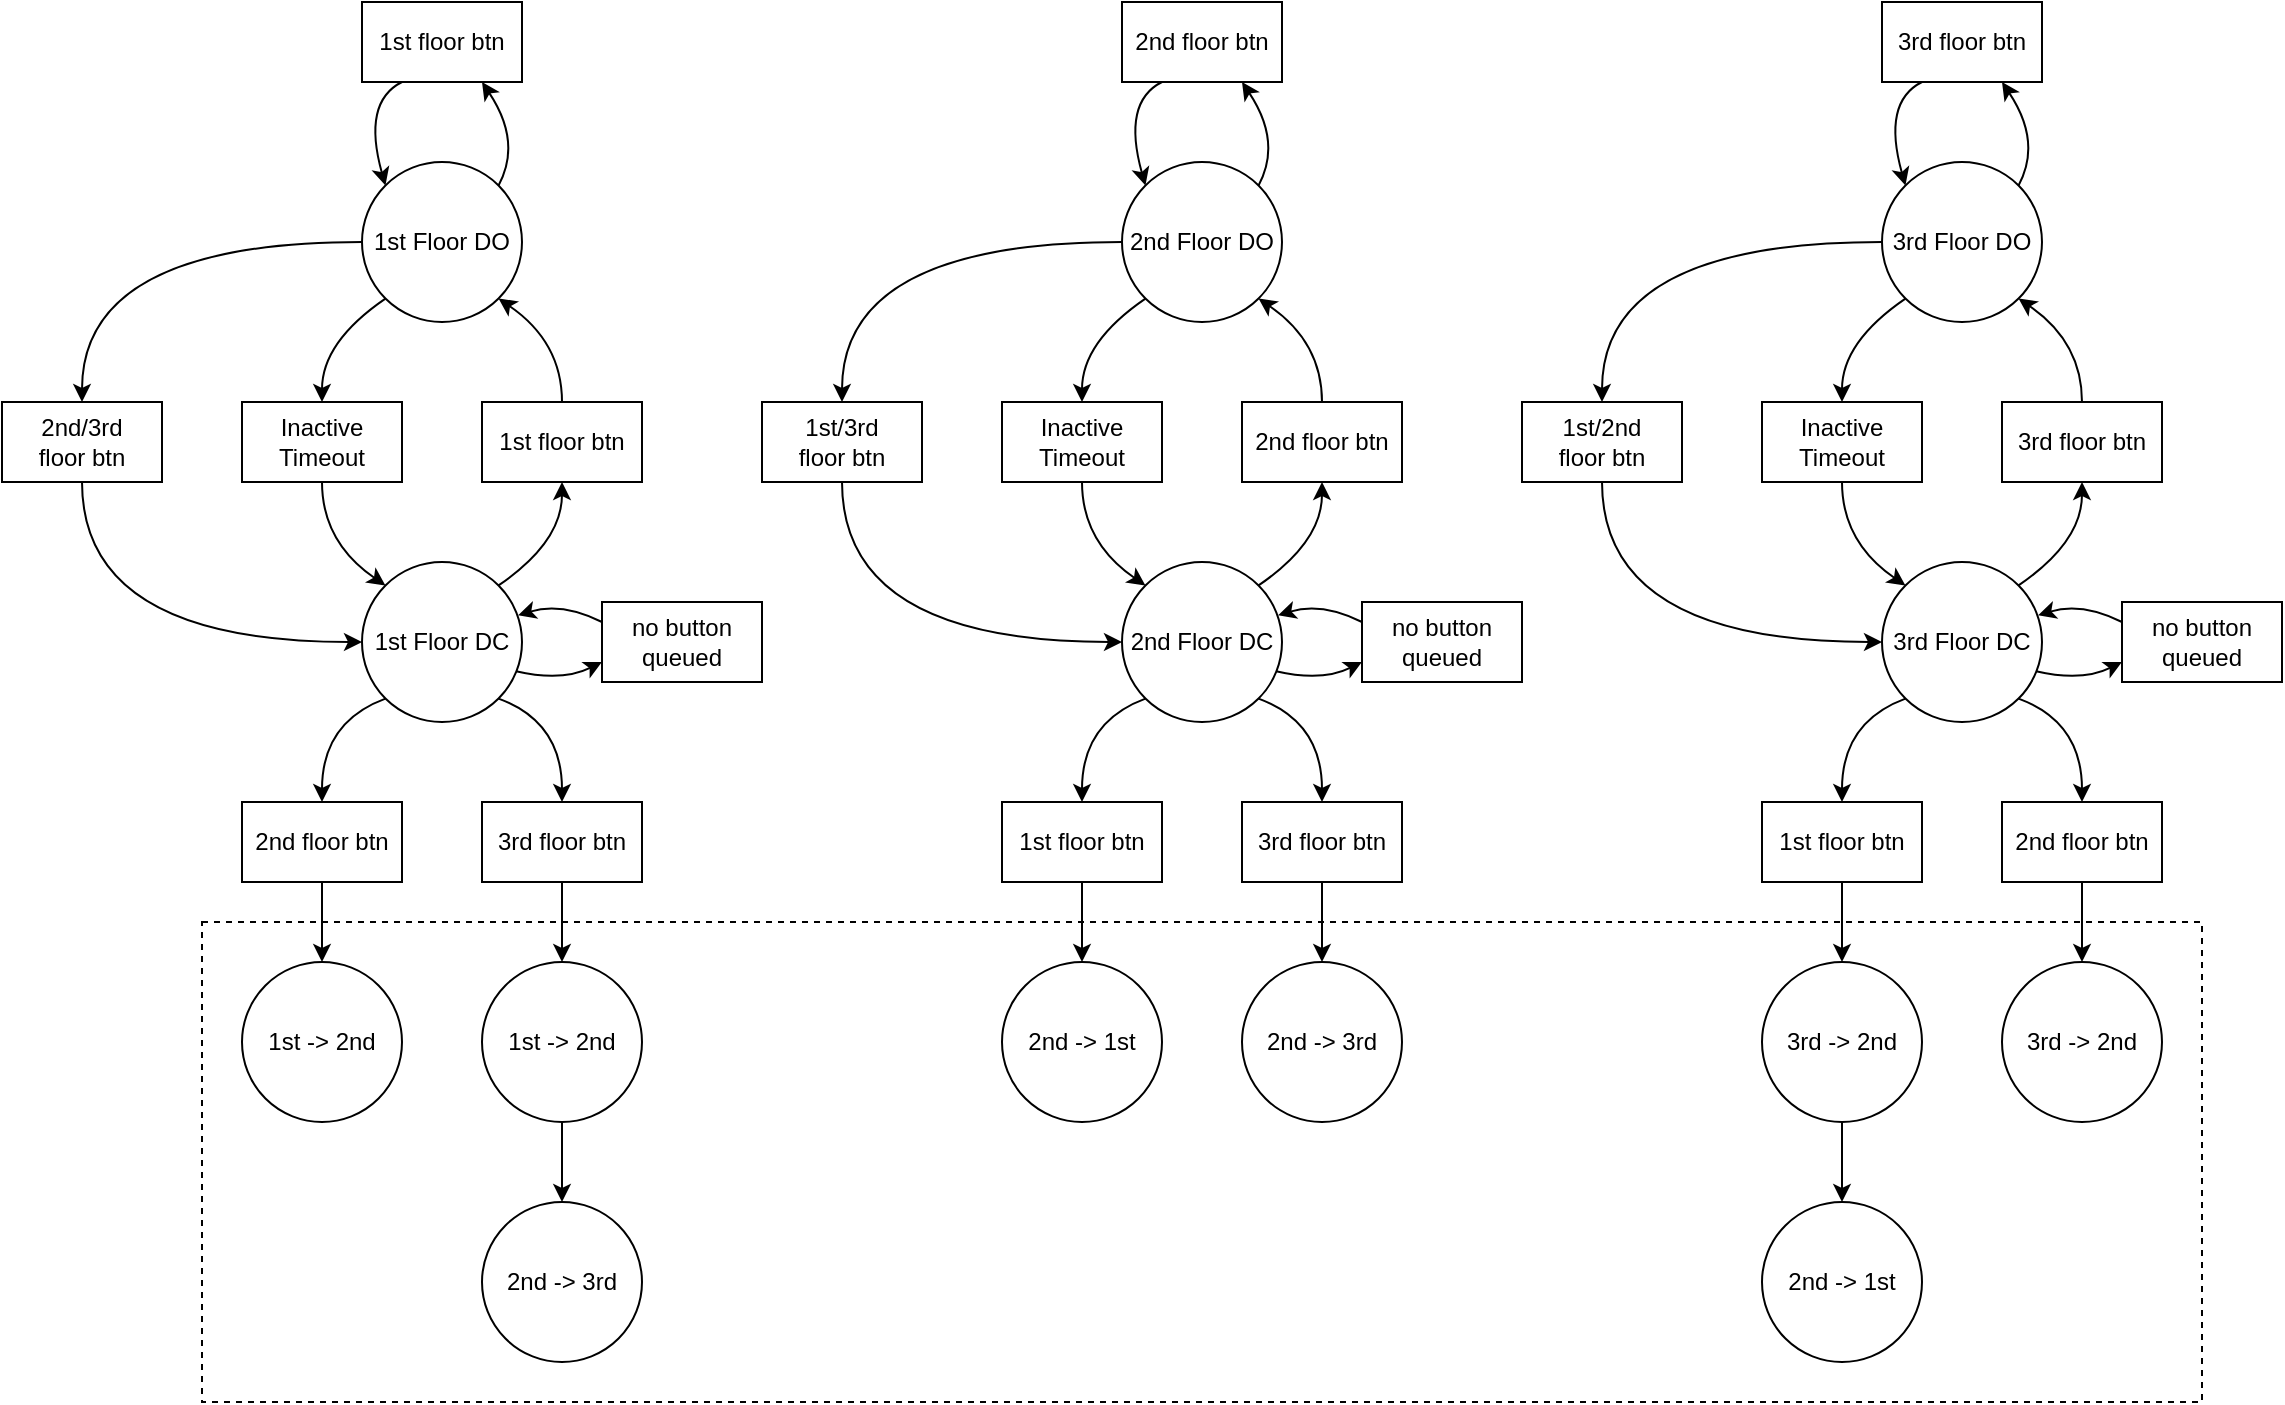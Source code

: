 <mxfile version="24.4.0" type="github">
  <diagram name="Page-1" id="RZ9_eC9KRtQ5JcZ1-EDB">
    <mxGraphModel dx="1304" dy="678" grid="1" gridSize="10" guides="1" tooltips="1" connect="1" arrows="1" fold="1" page="1" pageScale="1" pageWidth="850" pageHeight="1100" math="0" shadow="0">
      <root>
        <mxCell id="0" />
        <mxCell id="1" parent="0" />
        <mxCell id="piUyG9oFVG7p58_X_JxR-88" value="" style="rounded=0;whiteSpace=wrap;html=1;dashed=1;" vertex="1" parent="1">
          <mxGeometry x="120" y="500" width="1000" height="240" as="geometry" />
        </mxCell>
        <mxCell id="VCmBDVQd2psrKNUyV6_H-1" value="1st Floor DO" style="ellipse;whiteSpace=wrap;html=1;aspect=fixed;" parent="1" vertex="1">
          <mxGeometry x="200" y="120" width="80" height="80" as="geometry" />
        </mxCell>
        <mxCell id="VCmBDVQd2psrKNUyV6_H-2" value="1st Floor DC" style="ellipse;whiteSpace=wrap;html=1;aspect=fixed;" parent="1" vertex="1">
          <mxGeometry x="200" y="320" width="80" height="80" as="geometry" />
        </mxCell>
        <mxCell id="piUyG9oFVG7p58_X_JxR-27" value="" style="edgeStyle=orthogonalEdgeStyle;rounded=0;orthogonalLoop=1;jettySize=auto;html=1;" edge="1" parent="1" source="VCmBDVQd2psrKNUyV6_H-8" target="piUyG9oFVG7p58_X_JxR-26">
          <mxGeometry relative="1" as="geometry" />
        </mxCell>
        <mxCell id="VCmBDVQd2psrKNUyV6_H-8" value="1st -&amp;gt; 2nd" style="ellipse;whiteSpace=wrap;html=1;aspect=fixed;" parent="1" vertex="1">
          <mxGeometry x="260" y="520" width="80" height="80" as="geometry" />
        </mxCell>
        <mxCell id="VCmBDVQd2psrKNUyV6_H-19" value="1st floor btn" style="rounded=0;whiteSpace=wrap;html=1;" parent="1" vertex="1">
          <mxGeometry x="200" y="40" width="80" height="40" as="geometry" />
        </mxCell>
        <mxCell id="VCmBDVQd2psrKNUyV6_H-20" value="&lt;div&gt;2nd/3rd&lt;/div&gt;&lt;div&gt;floor btn&lt;/div&gt;" style="rounded=0;whiteSpace=wrap;html=1;" parent="1" vertex="1">
          <mxGeometry x="20" y="240" width="80" height="40" as="geometry" />
        </mxCell>
        <mxCell id="VCmBDVQd2psrKNUyV6_H-31" value="Inactive Timeout" style="rounded=0;whiteSpace=wrap;html=1;" parent="1" vertex="1">
          <mxGeometry x="140" y="240" width="80" height="40" as="geometry" />
        </mxCell>
        <mxCell id="VCmBDVQd2psrKNUyV6_H-46" value="3rd floor btn" style="rounded=0;whiteSpace=wrap;html=1;" parent="1" vertex="1">
          <mxGeometry x="260" y="440" width="80" height="40" as="geometry" />
        </mxCell>
        <mxCell id="VCmBDVQd2psrKNUyV6_H-47" value="1st floor&amp;nbsp;&lt;span style=&quot;background-color: initial;&quot;&gt;btn&lt;/span&gt;" style="rounded=0;whiteSpace=wrap;html=1;" parent="1" vertex="1">
          <mxGeometry x="260" y="240" width="80" height="40" as="geometry" />
        </mxCell>
        <mxCell id="VCmBDVQd2psrKNUyV6_H-50" value="" style="curved=1;endArrow=classic;html=1;rounded=0;entryX=0.5;entryY=0;entryDx=0;entryDy=0;exitX=0;exitY=1;exitDx=0;exitDy=0;" parent="1" source="VCmBDVQd2psrKNUyV6_H-1" target="VCmBDVQd2psrKNUyV6_H-31" edge="1">
          <mxGeometry width="50" height="50" relative="1" as="geometry">
            <mxPoint x="180" y="250" as="sourcePoint" />
            <mxPoint x="230" y="200" as="targetPoint" />
            <Array as="points">
              <mxPoint x="180" y="210" />
            </Array>
          </mxGeometry>
        </mxCell>
        <mxCell id="VCmBDVQd2psrKNUyV6_H-51" value="" style="curved=1;endArrow=classic;html=1;rounded=0;entryX=1;entryY=1;entryDx=0;entryDy=0;exitX=0.5;exitY=0;exitDx=0;exitDy=0;" parent="1" source="VCmBDVQd2psrKNUyV6_H-47" target="VCmBDVQd2psrKNUyV6_H-1" edge="1">
          <mxGeometry width="50" height="50" relative="1" as="geometry">
            <mxPoint x="330" y="190" as="sourcePoint" />
            <mxPoint x="190" y="250" as="targetPoint" />
            <Array as="points">
              <mxPoint x="300" y="210" />
            </Array>
          </mxGeometry>
        </mxCell>
        <mxCell id="VCmBDVQd2psrKNUyV6_H-54" value="" style="curved=1;endArrow=classic;html=1;rounded=0;entryX=0;entryY=0;entryDx=0;entryDy=0;exitX=0.5;exitY=1;exitDx=0;exitDy=0;" parent="1" source="VCmBDVQd2psrKNUyV6_H-31" target="VCmBDVQd2psrKNUyV6_H-2" edge="1">
          <mxGeometry width="50" height="50" relative="1" as="geometry">
            <mxPoint x="222" y="198" as="sourcePoint" />
            <mxPoint x="190" y="250" as="targetPoint" />
            <Array as="points">
              <mxPoint x="180" y="310" />
            </Array>
          </mxGeometry>
        </mxCell>
        <mxCell id="VCmBDVQd2psrKNUyV6_H-55" value="" style="curved=1;endArrow=classic;html=1;rounded=0;exitX=1;exitY=0;exitDx=0;exitDy=0;entryX=0.5;entryY=1;entryDx=0;entryDy=0;" parent="1" source="VCmBDVQd2psrKNUyV6_H-2" target="VCmBDVQd2psrKNUyV6_H-47" edge="1">
          <mxGeometry width="50" height="50" relative="1" as="geometry">
            <mxPoint x="304" y="290" as="sourcePoint" />
            <mxPoint x="280" y="300" as="targetPoint" />
            <Array as="points">
              <mxPoint x="300" y="310" />
            </Array>
          </mxGeometry>
        </mxCell>
        <mxCell id="VCmBDVQd2psrKNUyV6_H-62" value="2nd floor btn" style="rounded=0;whiteSpace=wrap;html=1;" parent="1" vertex="1">
          <mxGeometry x="140" y="440" width="80" height="40" as="geometry" />
        </mxCell>
        <mxCell id="VCmBDVQd2psrKNUyV6_H-64" value="" style="curved=1;endArrow=classic;html=1;rounded=0;entryX=0.5;entryY=0;entryDx=0;entryDy=0;exitX=0;exitY=1;exitDx=0;exitDy=0;" parent="1" source="VCmBDVQd2psrKNUyV6_H-2" target="VCmBDVQd2psrKNUyV6_H-62" edge="1">
          <mxGeometry width="50" height="50" relative="1" as="geometry">
            <mxPoint x="172" y="370" as="sourcePoint" />
            <mxPoint x="140" y="422" as="targetPoint" />
            <Array as="points">
              <mxPoint x="180" y="400" />
            </Array>
          </mxGeometry>
        </mxCell>
        <mxCell id="VCmBDVQd2psrKNUyV6_H-68" value="" style="curved=1;endArrow=classic;html=1;rounded=0;entryX=0.5;entryY=0;entryDx=0;entryDy=0;exitX=1;exitY=1;exitDx=0;exitDy=0;" parent="1" source="VCmBDVQd2psrKNUyV6_H-2" target="VCmBDVQd2psrKNUyV6_H-46" edge="1">
          <mxGeometry width="50" height="50" relative="1" as="geometry">
            <mxPoint x="332" y="388" as="sourcePoint" />
            <mxPoint x="300" y="440" as="targetPoint" />
            <Array as="points">
              <mxPoint x="300" y="400" />
            </Array>
          </mxGeometry>
        </mxCell>
        <mxCell id="VCmBDVQd2psrKNUyV6_H-92" value="" style="curved=1;endArrow=classic;html=1;rounded=0;entryX=0.5;entryY=0;entryDx=0;entryDy=0;" parent="1" target="VCmBDVQd2psrKNUyV6_H-8" edge="1">
          <mxGeometry width="50" height="50" relative="1" as="geometry">
            <mxPoint x="300" y="480" as="sourcePoint" />
            <mxPoint x="332.25" y="532" as="targetPoint" />
            <Array as="points" />
          </mxGeometry>
        </mxCell>
        <mxCell id="VCmBDVQd2psrKNUyV6_H-95" value="" style="curved=1;endArrow=classic;html=1;rounded=0;entryX=0.5;entryY=0;entryDx=0;entryDy=0;exitX=0.5;exitY=1;exitDx=0;exitDy=0;" parent="1" source="VCmBDVQd2psrKNUyV6_H-62" target="IsuLugwJDMnq7m1L5ay8-6" edge="1">
          <mxGeometry width="50" height="50" relative="1" as="geometry">
            <mxPoint x="180.25" y="480" as="sourcePoint" />
            <mxPoint x="208.284" y="521.716" as="targetPoint" />
            <Array as="points" />
          </mxGeometry>
        </mxCell>
        <mxCell id="IsuLugwJDMnq7m1L5ay8-1" value="" style="curved=1;endArrow=classic;html=1;rounded=0;entryX=0.75;entryY=1;entryDx=0;entryDy=0;exitX=1;exitY=0;exitDx=0;exitDy=0;" parent="1" source="VCmBDVQd2psrKNUyV6_H-1" target="VCmBDVQd2psrKNUyV6_H-19" edge="1">
          <mxGeometry width="50" height="50" relative="1" as="geometry">
            <mxPoint x="352" y="132" as="sourcePoint" />
            <mxPoint x="320" y="80" as="targetPoint" />
            <Array as="points">
              <mxPoint x="280" y="110" />
            </Array>
          </mxGeometry>
        </mxCell>
        <mxCell id="IsuLugwJDMnq7m1L5ay8-2" value="" style="curved=1;endArrow=classic;html=1;rounded=0;entryX=0;entryY=0;entryDx=0;entryDy=0;exitX=0.25;exitY=1;exitDx=0;exitDy=0;" parent="1" source="VCmBDVQd2psrKNUyV6_H-19" target="VCmBDVQd2psrKNUyV6_H-1" edge="1">
          <mxGeometry width="50" height="50" relative="1" as="geometry">
            <mxPoint x="168" y="142" as="sourcePoint" />
            <mxPoint x="160" y="90" as="targetPoint" />
            <Array as="points">
              <mxPoint x="200" y="90" />
            </Array>
          </mxGeometry>
        </mxCell>
        <mxCell id="IsuLugwJDMnq7m1L5ay8-3" value="" style="curved=1;endArrow=classic;html=1;rounded=0;entryX=0.5;entryY=0;entryDx=0;entryDy=0;exitX=0;exitY=0.5;exitDx=0;exitDy=0;" parent="1" source="VCmBDVQd2psrKNUyV6_H-1" target="VCmBDVQd2psrKNUyV6_H-20" edge="1">
          <mxGeometry width="50" height="50" relative="1" as="geometry">
            <mxPoint x="92" y="188" as="sourcePoint" />
            <mxPoint x="60" y="240" as="targetPoint" />
            <Array as="points">
              <mxPoint x="60" y="160" />
            </Array>
          </mxGeometry>
        </mxCell>
        <mxCell id="IsuLugwJDMnq7m1L5ay8-4" value="" style="curved=1;endArrow=classic;html=1;rounded=0;entryX=0;entryY=0.5;entryDx=0;entryDy=0;exitX=0.5;exitY=1;exitDx=0;exitDy=0;" parent="1" source="VCmBDVQd2psrKNUyV6_H-20" target="VCmBDVQd2psrKNUyV6_H-2" edge="1">
          <mxGeometry width="50" height="50" relative="1" as="geometry">
            <mxPoint x="180" y="370" as="sourcePoint" />
            <mxPoint x="40" y="450" as="targetPoint" />
            <Array as="points">
              <mxPoint x="60" y="360" />
            </Array>
          </mxGeometry>
        </mxCell>
        <mxCell id="IsuLugwJDMnq7m1L5ay8-6" value="1st -&amp;gt; 2nd" style="ellipse;whiteSpace=wrap;html=1;aspect=fixed;" parent="1" vertex="1">
          <mxGeometry x="140" y="520" width="80" height="80" as="geometry" />
        </mxCell>
        <mxCell id="IsuLugwJDMnq7m1L5ay8-8" value="no button &lt;span style=&quot;background-color: initial;&quot;&gt;queued&lt;/span&gt;" style="rounded=0;whiteSpace=wrap;html=1;" parent="1" vertex="1">
          <mxGeometry x="320" y="340" width="80" height="40" as="geometry" />
        </mxCell>
        <mxCell id="IsuLugwJDMnq7m1L5ay8-9" value="" style="curved=1;endArrow=classic;html=1;rounded=0;exitX=0.963;exitY=0.683;exitDx=0;exitDy=0;entryX=0;entryY=0.75;entryDx=0;entryDy=0;exitPerimeter=0;" parent="1" source="VCmBDVQd2psrKNUyV6_H-2" target="IsuLugwJDMnq7m1L5ay8-8" edge="1">
          <mxGeometry width="50" height="50" relative="1" as="geometry">
            <mxPoint x="278" y="342" as="sourcePoint" />
            <mxPoint x="310" y="290" as="targetPoint" />
            <Array as="points">
              <mxPoint x="300" y="380" />
            </Array>
          </mxGeometry>
        </mxCell>
        <mxCell id="IsuLugwJDMnq7m1L5ay8-10" value="" style="curved=1;endArrow=classic;html=1;rounded=0;exitX=0;exitY=0.25;exitDx=0;exitDy=0;entryX=0.975;entryY=0.333;entryDx=0;entryDy=0;entryPerimeter=0;" parent="1" source="IsuLugwJDMnq7m1L5ay8-8" target="VCmBDVQd2psrKNUyV6_H-2" edge="1">
          <mxGeometry width="50" height="50" relative="1" as="geometry">
            <mxPoint x="287" y="385" as="sourcePoint" />
            <mxPoint x="330" y="380" as="targetPoint" />
            <Array as="points">
              <mxPoint x="300" y="340" />
            </Array>
          </mxGeometry>
        </mxCell>
        <mxCell id="piUyG9oFVG7p58_X_JxR-26" value="2nd&amp;nbsp;-&amp;gt;&amp;nbsp;3rd" style="ellipse;whiteSpace=wrap;html=1;aspect=fixed;" vertex="1" parent="1">
          <mxGeometry x="260" y="640" width="80" height="80" as="geometry" />
        </mxCell>
        <mxCell id="piUyG9oFVG7p58_X_JxR-28" value="2nd&amp;nbsp;Floor DO" style="ellipse;whiteSpace=wrap;html=1;aspect=fixed;" vertex="1" parent="1">
          <mxGeometry x="580" y="120" width="80" height="80" as="geometry" />
        </mxCell>
        <mxCell id="piUyG9oFVG7p58_X_JxR-29" value="2nd&amp;nbsp;Floor DC" style="ellipse;whiteSpace=wrap;html=1;aspect=fixed;" vertex="1" parent="1">
          <mxGeometry x="580" y="320" width="80" height="80" as="geometry" />
        </mxCell>
        <mxCell id="piUyG9oFVG7p58_X_JxR-32" value="2nd floor btn" style="rounded=0;whiteSpace=wrap;html=1;" vertex="1" parent="1">
          <mxGeometry x="580" y="40" width="80" height="40" as="geometry" />
        </mxCell>
        <mxCell id="piUyG9oFVG7p58_X_JxR-33" value="&lt;div&gt;1st/3rd&lt;/div&gt;&lt;div&gt;floor btn&lt;/div&gt;" style="rounded=0;whiteSpace=wrap;html=1;" vertex="1" parent="1">
          <mxGeometry x="400" y="240" width="80" height="40" as="geometry" />
        </mxCell>
        <mxCell id="piUyG9oFVG7p58_X_JxR-34" value="Inactive Timeout" style="rounded=0;whiteSpace=wrap;html=1;" vertex="1" parent="1">
          <mxGeometry x="520" y="240" width="80" height="40" as="geometry" />
        </mxCell>
        <mxCell id="piUyG9oFVG7p58_X_JxR-82" value="" style="edgeStyle=orthogonalEdgeStyle;rounded=0;orthogonalLoop=1;jettySize=auto;html=1;" edge="1" parent="1" source="piUyG9oFVG7p58_X_JxR-35" target="piUyG9oFVG7p58_X_JxR-54">
          <mxGeometry relative="1" as="geometry" />
        </mxCell>
        <mxCell id="piUyG9oFVG7p58_X_JxR-35" value="3rd floor btn" style="rounded=0;whiteSpace=wrap;html=1;" vertex="1" parent="1">
          <mxGeometry x="640" y="440" width="80" height="40" as="geometry" />
        </mxCell>
        <mxCell id="piUyG9oFVG7p58_X_JxR-36" value="2nd&amp;nbsp;floor&amp;nbsp;&lt;span style=&quot;background-color: initial;&quot;&gt;btn&lt;/span&gt;" style="rounded=0;whiteSpace=wrap;html=1;" vertex="1" parent="1">
          <mxGeometry x="640" y="240" width="80" height="40" as="geometry" />
        </mxCell>
        <mxCell id="piUyG9oFVG7p58_X_JxR-37" value="" style="curved=1;endArrow=classic;html=1;rounded=0;entryX=0.5;entryY=0;entryDx=0;entryDy=0;exitX=0;exitY=1;exitDx=0;exitDy=0;" edge="1" parent="1" source="piUyG9oFVG7p58_X_JxR-28" target="piUyG9oFVG7p58_X_JxR-34">
          <mxGeometry width="50" height="50" relative="1" as="geometry">
            <mxPoint x="560" y="250" as="sourcePoint" />
            <mxPoint x="610" y="200" as="targetPoint" />
            <Array as="points">
              <mxPoint x="560" y="210" />
            </Array>
          </mxGeometry>
        </mxCell>
        <mxCell id="piUyG9oFVG7p58_X_JxR-38" value="" style="curved=1;endArrow=classic;html=1;rounded=0;entryX=1;entryY=1;entryDx=0;entryDy=0;exitX=0.5;exitY=0;exitDx=0;exitDy=0;" edge="1" parent="1" source="piUyG9oFVG7p58_X_JxR-36" target="piUyG9oFVG7p58_X_JxR-28">
          <mxGeometry width="50" height="50" relative="1" as="geometry">
            <mxPoint x="710" y="190" as="sourcePoint" />
            <mxPoint x="570" y="250" as="targetPoint" />
            <Array as="points">
              <mxPoint x="680" y="210" />
            </Array>
          </mxGeometry>
        </mxCell>
        <mxCell id="piUyG9oFVG7p58_X_JxR-39" value="" style="curved=1;endArrow=classic;html=1;rounded=0;entryX=0;entryY=0;entryDx=0;entryDy=0;exitX=0.5;exitY=1;exitDx=0;exitDy=0;" edge="1" parent="1" source="piUyG9oFVG7p58_X_JxR-34" target="piUyG9oFVG7p58_X_JxR-29">
          <mxGeometry width="50" height="50" relative="1" as="geometry">
            <mxPoint x="602" y="198" as="sourcePoint" />
            <mxPoint x="570" y="250" as="targetPoint" />
            <Array as="points">
              <mxPoint x="560" y="310" />
            </Array>
          </mxGeometry>
        </mxCell>
        <mxCell id="piUyG9oFVG7p58_X_JxR-40" value="" style="curved=1;endArrow=classic;html=1;rounded=0;exitX=1;exitY=0;exitDx=0;exitDy=0;entryX=0.5;entryY=1;entryDx=0;entryDy=0;" edge="1" parent="1" source="piUyG9oFVG7p58_X_JxR-29" target="piUyG9oFVG7p58_X_JxR-36">
          <mxGeometry width="50" height="50" relative="1" as="geometry">
            <mxPoint x="684" y="290" as="sourcePoint" />
            <mxPoint x="660" y="300" as="targetPoint" />
            <Array as="points">
              <mxPoint x="680" y="310" />
            </Array>
          </mxGeometry>
        </mxCell>
        <mxCell id="piUyG9oFVG7p58_X_JxR-41" value="1st floor btn" style="rounded=0;whiteSpace=wrap;html=1;" vertex="1" parent="1">
          <mxGeometry x="520" y="440" width="80" height="40" as="geometry" />
        </mxCell>
        <mxCell id="piUyG9oFVG7p58_X_JxR-42" value="" style="curved=1;endArrow=classic;html=1;rounded=0;entryX=0.5;entryY=0;entryDx=0;entryDy=0;exitX=0;exitY=1;exitDx=0;exitDy=0;" edge="1" parent="1" source="piUyG9oFVG7p58_X_JxR-29" target="piUyG9oFVG7p58_X_JxR-41">
          <mxGeometry width="50" height="50" relative="1" as="geometry">
            <mxPoint x="552" y="370" as="sourcePoint" />
            <mxPoint x="520" y="422" as="targetPoint" />
            <Array as="points">
              <mxPoint x="560" y="400" />
            </Array>
          </mxGeometry>
        </mxCell>
        <mxCell id="piUyG9oFVG7p58_X_JxR-43" value="" style="curved=1;endArrow=classic;html=1;rounded=0;entryX=0.5;entryY=0;entryDx=0;entryDy=0;exitX=1;exitY=1;exitDx=0;exitDy=0;" edge="1" parent="1" source="piUyG9oFVG7p58_X_JxR-29" target="piUyG9oFVG7p58_X_JxR-35">
          <mxGeometry width="50" height="50" relative="1" as="geometry">
            <mxPoint x="712" y="388" as="sourcePoint" />
            <mxPoint x="680" y="440" as="targetPoint" />
            <Array as="points">
              <mxPoint x="680" y="400" />
            </Array>
          </mxGeometry>
        </mxCell>
        <mxCell id="piUyG9oFVG7p58_X_JxR-45" value="" style="curved=1;endArrow=classic;html=1;rounded=0;entryX=0.5;entryY=0;entryDx=0;entryDy=0;exitX=0.5;exitY=1;exitDx=0;exitDy=0;" edge="1" parent="1" source="piUyG9oFVG7p58_X_JxR-41" target="piUyG9oFVG7p58_X_JxR-50">
          <mxGeometry width="50" height="50" relative="1" as="geometry">
            <mxPoint x="560.25" y="480" as="sourcePoint" />
            <mxPoint x="588.284" y="521.716" as="targetPoint" />
            <Array as="points" />
          </mxGeometry>
        </mxCell>
        <mxCell id="piUyG9oFVG7p58_X_JxR-46" value="" style="curved=1;endArrow=classic;html=1;rounded=0;entryX=0.75;entryY=1;entryDx=0;entryDy=0;exitX=1;exitY=0;exitDx=0;exitDy=0;" edge="1" parent="1" source="piUyG9oFVG7p58_X_JxR-28" target="piUyG9oFVG7p58_X_JxR-32">
          <mxGeometry width="50" height="50" relative="1" as="geometry">
            <mxPoint x="732" y="132" as="sourcePoint" />
            <mxPoint x="700" y="80" as="targetPoint" />
            <Array as="points">
              <mxPoint x="660" y="110" />
            </Array>
          </mxGeometry>
        </mxCell>
        <mxCell id="piUyG9oFVG7p58_X_JxR-47" value="" style="curved=1;endArrow=classic;html=1;rounded=0;entryX=0;entryY=0;entryDx=0;entryDy=0;exitX=0.25;exitY=1;exitDx=0;exitDy=0;" edge="1" parent="1" source="piUyG9oFVG7p58_X_JxR-32" target="piUyG9oFVG7p58_X_JxR-28">
          <mxGeometry width="50" height="50" relative="1" as="geometry">
            <mxPoint x="548" y="142" as="sourcePoint" />
            <mxPoint x="540" y="90" as="targetPoint" />
            <Array as="points">
              <mxPoint x="580" y="90" />
            </Array>
          </mxGeometry>
        </mxCell>
        <mxCell id="piUyG9oFVG7p58_X_JxR-48" value="" style="curved=1;endArrow=classic;html=1;rounded=0;entryX=0.5;entryY=0;entryDx=0;entryDy=0;exitX=0;exitY=0.5;exitDx=0;exitDy=0;" edge="1" parent="1" source="piUyG9oFVG7p58_X_JxR-28" target="piUyG9oFVG7p58_X_JxR-33">
          <mxGeometry width="50" height="50" relative="1" as="geometry">
            <mxPoint x="472" y="188" as="sourcePoint" />
            <mxPoint x="440" y="240" as="targetPoint" />
            <Array as="points">
              <mxPoint x="440" y="160" />
            </Array>
          </mxGeometry>
        </mxCell>
        <mxCell id="piUyG9oFVG7p58_X_JxR-49" value="" style="curved=1;endArrow=classic;html=1;rounded=0;entryX=0;entryY=0.5;entryDx=0;entryDy=0;exitX=0.5;exitY=1;exitDx=0;exitDy=0;" edge="1" parent="1" source="piUyG9oFVG7p58_X_JxR-33" target="piUyG9oFVG7p58_X_JxR-29">
          <mxGeometry width="50" height="50" relative="1" as="geometry">
            <mxPoint x="560" y="370" as="sourcePoint" />
            <mxPoint x="420" y="450" as="targetPoint" />
            <Array as="points">
              <mxPoint x="440" y="360" />
            </Array>
          </mxGeometry>
        </mxCell>
        <mxCell id="piUyG9oFVG7p58_X_JxR-50" value="2nd -&amp;gt; 1st" style="ellipse;whiteSpace=wrap;html=1;aspect=fixed;" vertex="1" parent="1">
          <mxGeometry x="520" y="520" width="80" height="80" as="geometry" />
        </mxCell>
        <mxCell id="piUyG9oFVG7p58_X_JxR-51" value="no button &lt;span style=&quot;background-color: initial;&quot;&gt;queued&lt;/span&gt;" style="rounded=0;whiteSpace=wrap;html=1;" vertex="1" parent="1">
          <mxGeometry x="700" y="340" width="80" height="40" as="geometry" />
        </mxCell>
        <mxCell id="piUyG9oFVG7p58_X_JxR-52" value="" style="curved=1;endArrow=classic;html=1;rounded=0;exitX=0.963;exitY=0.683;exitDx=0;exitDy=0;entryX=0;entryY=0.75;entryDx=0;entryDy=0;exitPerimeter=0;" edge="1" parent="1" source="piUyG9oFVG7p58_X_JxR-29" target="piUyG9oFVG7p58_X_JxR-51">
          <mxGeometry width="50" height="50" relative="1" as="geometry">
            <mxPoint x="658" y="342" as="sourcePoint" />
            <mxPoint x="690" y="290" as="targetPoint" />
            <Array as="points">
              <mxPoint x="680" y="380" />
            </Array>
          </mxGeometry>
        </mxCell>
        <mxCell id="piUyG9oFVG7p58_X_JxR-53" value="" style="curved=1;endArrow=classic;html=1;rounded=0;exitX=0;exitY=0.25;exitDx=0;exitDy=0;entryX=0.975;entryY=0.333;entryDx=0;entryDy=0;entryPerimeter=0;" edge="1" parent="1" source="piUyG9oFVG7p58_X_JxR-51" target="piUyG9oFVG7p58_X_JxR-29">
          <mxGeometry width="50" height="50" relative="1" as="geometry">
            <mxPoint x="667" y="385" as="sourcePoint" />
            <mxPoint x="710" y="380" as="targetPoint" />
            <Array as="points">
              <mxPoint x="680" y="340" />
            </Array>
          </mxGeometry>
        </mxCell>
        <mxCell id="piUyG9oFVG7p58_X_JxR-54" value="2nd&amp;nbsp;-&amp;gt;&amp;nbsp;3rd" style="ellipse;whiteSpace=wrap;html=1;aspect=fixed;" vertex="1" parent="1">
          <mxGeometry x="640" y="520" width="80" height="80" as="geometry" />
        </mxCell>
        <mxCell id="piUyG9oFVG7p58_X_JxR-55" value="3rd&amp;nbsp;Floor DO" style="ellipse;whiteSpace=wrap;html=1;aspect=fixed;" vertex="1" parent="1">
          <mxGeometry x="960" y="120" width="80" height="80" as="geometry" />
        </mxCell>
        <mxCell id="piUyG9oFVG7p58_X_JxR-56" value="3rd&amp;nbsp;Floor DC" style="ellipse;whiteSpace=wrap;html=1;aspect=fixed;" vertex="1" parent="1">
          <mxGeometry x="960" y="320" width="80" height="80" as="geometry" />
        </mxCell>
        <mxCell id="piUyG9oFVG7p58_X_JxR-59" value="3rd floor btn" style="rounded=0;whiteSpace=wrap;html=1;" vertex="1" parent="1">
          <mxGeometry x="960" y="40" width="80" height="40" as="geometry" />
        </mxCell>
        <mxCell id="piUyG9oFVG7p58_X_JxR-60" value="&lt;div&gt;1st/2nd&lt;/div&gt;&lt;div&gt;floor btn&lt;/div&gt;" style="rounded=0;whiteSpace=wrap;html=1;" vertex="1" parent="1">
          <mxGeometry x="780" y="240" width="80" height="40" as="geometry" />
        </mxCell>
        <mxCell id="piUyG9oFVG7p58_X_JxR-61" value="Inactive Timeout" style="rounded=0;whiteSpace=wrap;html=1;" vertex="1" parent="1">
          <mxGeometry x="900" y="240" width="80" height="40" as="geometry" />
        </mxCell>
        <mxCell id="piUyG9oFVG7p58_X_JxR-83" value="" style="edgeStyle=orthogonalEdgeStyle;rounded=0;orthogonalLoop=1;jettySize=auto;html=1;" edge="1" parent="1" source="piUyG9oFVG7p58_X_JxR-62" target="piUyG9oFVG7p58_X_JxR-81">
          <mxGeometry relative="1" as="geometry" />
        </mxCell>
        <mxCell id="piUyG9oFVG7p58_X_JxR-62" value="2nd floor btn" style="rounded=0;whiteSpace=wrap;html=1;" vertex="1" parent="1">
          <mxGeometry x="1020" y="440" width="80" height="40" as="geometry" />
        </mxCell>
        <mxCell id="piUyG9oFVG7p58_X_JxR-63" value="3rd&amp;nbsp;floor&amp;nbsp;&lt;span style=&quot;background-color: initial;&quot;&gt;btn&lt;/span&gt;" style="rounded=0;whiteSpace=wrap;html=1;" vertex="1" parent="1">
          <mxGeometry x="1020" y="240" width="80" height="40" as="geometry" />
        </mxCell>
        <mxCell id="piUyG9oFVG7p58_X_JxR-64" value="" style="curved=1;endArrow=classic;html=1;rounded=0;entryX=0.5;entryY=0;entryDx=0;entryDy=0;exitX=0;exitY=1;exitDx=0;exitDy=0;" edge="1" parent="1" source="piUyG9oFVG7p58_X_JxR-55" target="piUyG9oFVG7p58_X_JxR-61">
          <mxGeometry width="50" height="50" relative="1" as="geometry">
            <mxPoint x="940" y="250" as="sourcePoint" />
            <mxPoint x="990" y="200" as="targetPoint" />
            <Array as="points">
              <mxPoint x="940" y="210" />
            </Array>
          </mxGeometry>
        </mxCell>
        <mxCell id="piUyG9oFVG7p58_X_JxR-65" value="" style="curved=1;endArrow=classic;html=1;rounded=0;entryX=1;entryY=1;entryDx=0;entryDy=0;exitX=0.5;exitY=0;exitDx=0;exitDy=0;" edge="1" parent="1" source="piUyG9oFVG7p58_X_JxR-63" target="piUyG9oFVG7p58_X_JxR-55">
          <mxGeometry width="50" height="50" relative="1" as="geometry">
            <mxPoint x="1090" y="190" as="sourcePoint" />
            <mxPoint x="950" y="250" as="targetPoint" />
            <Array as="points">
              <mxPoint x="1060" y="210" />
            </Array>
          </mxGeometry>
        </mxCell>
        <mxCell id="piUyG9oFVG7p58_X_JxR-66" value="" style="curved=1;endArrow=classic;html=1;rounded=0;entryX=0;entryY=0;entryDx=0;entryDy=0;exitX=0.5;exitY=1;exitDx=0;exitDy=0;" edge="1" parent="1" source="piUyG9oFVG7p58_X_JxR-61" target="piUyG9oFVG7p58_X_JxR-56">
          <mxGeometry width="50" height="50" relative="1" as="geometry">
            <mxPoint x="982" y="198" as="sourcePoint" />
            <mxPoint x="950" y="250" as="targetPoint" />
            <Array as="points">
              <mxPoint x="940" y="310" />
            </Array>
          </mxGeometry>
        </mxCell>
        <mxCell id="piUyG9oFVG7p58_X_JxR-67" value="" style="curved=1;endArrow=classic;html=1;rounded=0;exitX=1;exitY=0;exitDx=0;exitDy=0;entryX=0.5;entryY=1;entryDx=0;entryDy=0;" edge="1" parent="1" source="piUyG9oFVG7p58_X_JxR-56" target="piUyG9oFVG7p58_X_JxR-63">
          <mxGeometry width="50" height="50" relative="1" as="geometry">
            <mxPoint x="1064" y="290" as="sourcePoint" />
            <mxPoint x="1040" y="300" as="targetPoint" />
            <Array as="points">
              <mxPoint x="1060" y="310" />
            </Array>
          </mxGeometry>
        </mxCell>
        <mxCell id="piUyG9oFVG7p58_X_JxR-86" value="" style="edgeStyle=orthogonalEdgeStyle;rounded=0;orthogonalLoop=1;jettySize=auto;html=1;" edge="1" parent="1" source="piUyG9oFVG7p58_X_JxR-68" target="piUyG9oFVG7p58_X_JxR-85">
          <mxGeometry relative="1" as="geometry" />
        </mxCell>
        <mxCell id="piUyG9oFVG7p58_X_JxR-68" value="1st floor btn" style="rounded=0;whiteSpace=wrap;html=1;" vertex="1" parent="1">
          <mxGeometry x="900" y="440" width="80" height="40" as="geometry" />
        </mxCell>
        <mxCell id="piUyG9oFVG7p58_X_JxR-69" value="" style="curved=1;endArrow=classic;html=1;rounded=0;entryX=0.5;entryY=0;entryDx=0;entryDy=0;exitX=0;exitY=1;exitDx=0;exitDy=0;" edge="1" parent="1" source="piUyG9oFVG7p58_X_JxR-56" target="piUyG9oFVG7p58_X_JxR-68">
          <mxGeometry width="50" height="50" relative="1" as="geometry">
            <mxPoint x="932" y="370" as="sourcePoint" />
            <mxPoint x="900" y="422" as="targetPoint" />
            <Array as="points">
              <mxPoint x="940" y="400" />
            </Array>
          </mxGeometry>
        </mxCell>
        <mxCell id="piUyG9oFVG7p58_X_JxR-70" value="" style="curved=1;endArrow=classic;html=1;rounded=0;entryX=0.5;entryY=0;entryDx=0;entryDy=0;exitX=1;exitY=1;exitDx=0;exitDy=0;" edge="1" parent="1" source="piUyG9oFVG7p58_X_JxR-56" target="piUyG9oFVG7p58_X_JxR-62">
          <mxGeometry width="50" height="50" relative="1" as="geometry">
            <mxPoint x="1092" y="388" as="sourcePoint" />
            <mxPoint x="1060" y="440" as="targetPoint" />
            <Array as="points">
              <mxPoint x="1060" y="400" />
            </Array>
          </mxGeometry>
        </mxCell>
        <mxCell id="piUyG9oFVG7p58_X_JxR-73" value="" style="curved=1;endArrow=classic;html=1;rounded=0;entryX=0.75;entryY=1;entryDx=0;entryDy=0;exitX=1;exitY=0;exitDx=0;exitDy=0;" edge="1" parent="1" source="piUyG9oFVG7p58_X_JxR-55" target="piUyG9oFVG7p58_X_JxR-59">
          <mxGeometry width="50" height="50" relative="1" as="geometry">
            <mxPoint x="1112" y="132" as="sourcePoint" />
            <mxPoint x="1080" y="80" as="targetPoint" />
            <Array as="points">
              <mxPoint x="1040" y="110" />
            </Array>
          </mxGeometry>
        </mxCell>
        <mxCell id="piUyG9oFVG7p58_X_JxR-74" value="" style="curved=1;endArrow=classic;html=1;rounded=0;entryX=0;entryY=0;entryDx=0;entryDy=0;exitX=0.25;exitY=1;exitDx=0;exitDy=0;" edge="1" parent="1" source="piUyG9oFVG7p58_X_JxR-59" target="piUyG9oFVG7p58_X_JxR-55">
          <mxGeometry width="50" height="50" relative="1" as="geometry">
            <mxPoint x="928" y="142" as="sourcePoint" />
            <mxPoint x="920" y="90" as="targetPoint" />
            <Array as="points">
              <mxPoint x="960" y="90" />
            </Array>
          </mxGeometry>
        </mxCell>
        <mxCell id="piUyG9oFVG7p58_X_JxR-75" value="" style="curved=1;endArrow=classic;html=1;rounded=0;entryX=0.5;entryY=0;entryDx=0;entryDy=0;exitX=0;exitY=0.5;exitDx=0;exitDy=0;" edge="1" parent="1" source="piUyG9oFVG7p58_X_JxR-55" target="piUyG9oFVG7p58_X_JxR-60">
          <mxGeometry width="50" height="50" relative="1" as="geometry">
            <mxPoint x="852" y="188" as="sourcePoint" />
            <mxPoint x="820" y="240" as="targetPoint" />
            <Array as="points">
              <mxPoint x="820" y="160" />
            </Array>
          </mxGeometry>
        </mxCell>
        <mxCell id="piUyG9oFVG7p58_X_JxR-76" value="" style="curved=1;endArrow=classic;html=1;rounded=0;entryX=0;entryY=0.5;entryDx=0;entryDy=0;exitX=0.5;exitY=1;exitDx=0;exitDy=0;" edge="1" parent="1" source="piUyG9oFVG7p58_X_JxR-60" target="piUyG9oFVG7p58_X_JxR-56">
          <mxGeometry width="50" height="50" relative="1" as="geometry">
            <mxPoint x="940" y="370" as="sourcePoint" />
            <mxPoint x="800" y="450" as="targetPoint" />
            <Array as="points">
              <mxPoint x="820" y="360" />
            </Array>
          </mxGeometry>
        </mxCell>
        <mxCell id="piUyG9oFVG7p58_X_JxR-77" value="2nd -&amp;gt; 1st" style="ellipse;whiteSpace=wrap;html=1;aspect=fixed;" vertex="1" parent="1">
          <mxGeometry x="900" y="640" width="80" height="80" as="geometry" />
        </mxCell>
        <mxCell id="piUyG9oFVG7p58_X_JxR-78" value="no button &lt;span style=&quot;background-color: initial;&quot;&gt;queued&lt;/span&gt;" style="rounded=0;whiteSpace=wrap;html=1;" vertex="1" parent="1">
          <mxGeometry x="1080" y="340" width="80" height="40" as="geometry" />
        </mxCell>
        <mxCell id="piUyG9oFVG7p58_X_JxR-79" value="" style="curved=1;endArrow=classic;html=1;rounded=0;exitX=0.963;exitY=0.683;exitDx=0;exitDy=0;entryX=0;entryY=0.75;entryDx=0;entryDy=0;exitPerimeter=0;" edge="1" parent="1" source="piUyG9oFVG7p58_X_JxR-56" target="piUyG9oFVG7p58_X_JxR-78">
          <mxGeometry width="50" height="50" relative="1" as="geometry">
            <mxPoint x="1038" y="342" as="sourcePoint" />
            <mxPoint x="1070" y="290" as="targetPoint" />
            <Array as="points">
              <mxPoint x="1060" y="380" />
            </Array>
          </mxGeometry>
        </mxCell>
        <mxCell id="piUyG9oFVG7p58_X_JxR-80" value="" style="curved=1;endArrow=classic;html=1;rounded=0;exitX=0;exitY=0.25;exitDx=0;exitDy=0;entryX=0.975;entryY=0.333;entryDx=0;entryDy=0;entryPerimeter=0;" edge="1" parent="1" source="piUyG9oFVG7p58_X_JxR-78" target="piUyG9oFVG7p58_X_JxR-56">
          <mxGeometry width="50" height="50" relative="1" as="geometry">
            <mxPoint x="1047" y="385" as="sourcePoint" />
            <mxPoint x="1090" y="380" as="targetPoint" />
            <Array as="points">
              <mxPoint x="1060" y="340" />
            </Array>
          </mxGeometry>
        </mxCell>
        <mxCell id="piUyG9oFVG7p58_X_JxR-81" value="3rd -&amp;gt; 2nd" style="ellipse;whiteSpace=wrap;html=1;aspect=fixed;" vertex="1" parent="1">
          <mxGeometry x="1020" y="520" width="80" height="80" as="geometry" />
        </mxCell>
        <mxCell id="piUyG9oFVG7p58_X_JxR-87" value="" style="edgeStyle=orthogonalEdgeStyle;rounded=0;orthogonalLoop=1;jettySize=auto;html=1;" edge="1" parent="1" source="piUyG9oFVG7p58_X_JxR-85" target="piUyG9oFVG7p58_X_JxR-77">
          <mxGeometry relative="1" as="geometry" />
        </mxCell>
        <mxCell id="piUyG9oFVG7p58_X_JxR-85" value="3rd -&amp;gt; 2nd" style="ellipse;whiteSpace=wrap;html=1;aspect=fixed;" vertex="1" parent="1">
          <mxGeometry x="900" y="520" width="80" height="80" as="geometry" />
        </mxCell>
      </root>
    </mxGraphModel>
  </diagram>
</mxfile>
